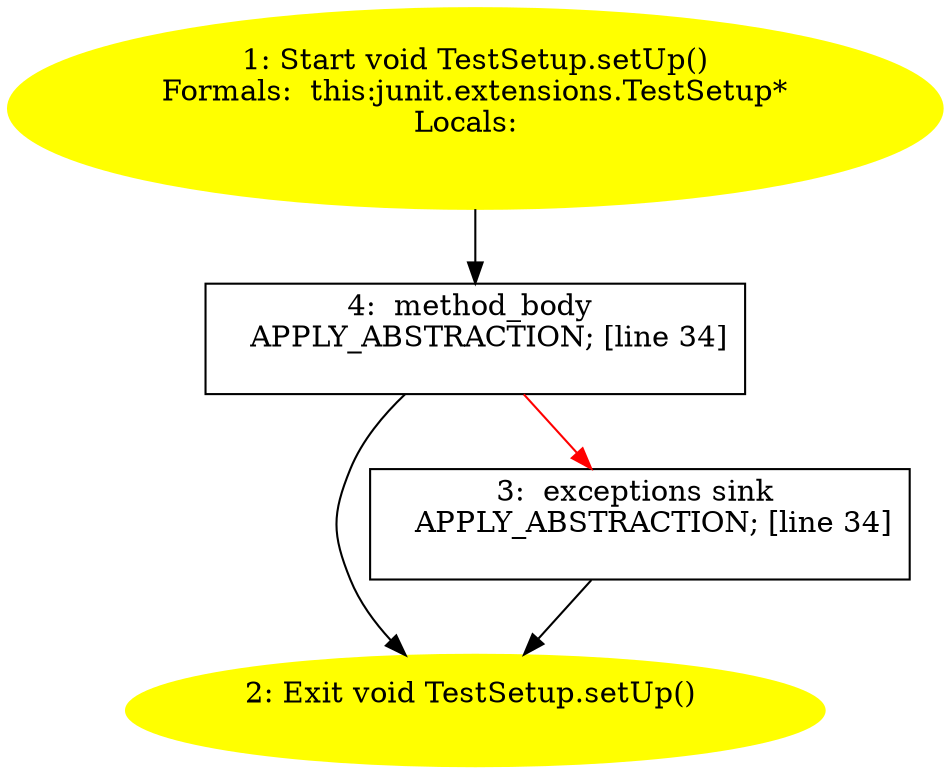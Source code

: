 /* @generated */
digraph cfg {
"junit.extensions.TestSetup.setUp():void.041b272d84e2a92f18e0190694a7ecc6_1" [label="1: Start void TestSetup.setUp()\nFormals:  this:junit.extensions.TestSetup*\nLocals:  \n  " color=yellow style=filled]
	

	 "junit.extensions.TestSetup.setUp():void.041b272d84e2a92f18e0190694a7ecc6_1" -> "junit.extensions.TestSetup.setUp():void.041b272d84e2a92f18e0190694a7ecc6_4" ;
"junit.extensions.TestSetup.setUp():void.041b272d84e2a92f18e0190694a7ecc6_2" [label="2: Exit void TestSetup.setUp() \n  " color=yellow style=filled]
	

"junit.extensions.TestSetup.setUp():void.041b272d84e2a92f18e0190694a7ecc6_3" [label="3:  exceptions sink \n   APPLY_ABSTRACTION; [line 34]\n " shape="box"]
	

	 "junit.extensions.TestSetup.setUp():void.041b272d84e2a92f18e0190694a7ecc6_3" -> "junit.extensions.TestSetup.setUp():void.041b272d84e2a92f18e0190694a7ecc6_2" ;
"junit.extensions.TestSetup.setUp():void.041b272d84e2a92f18e0190694a7ecc6_4" [label="4:  method_body \n   APPLY_ABSTRACTION; [line 34]\n " shape="box"]
	

	 "junit.extensions.TestSetup.setUp():void.041b272d84e2a92f18e0190694a7ecc6_4" -> "junit.extensions.TestSetup.setUp():void.041b272d84e2a92f18e0190694a7ecc6_2" ;
	 "junit.extensions.TestSetup.setUp():void.041b272d84e2a92f18e0190694a7ecc6_4" -> "junit.extensions.TestSetup.setUp():void.041b272d84e2a92f18e0190694a7ecc6_3" [color="red" ];
}
